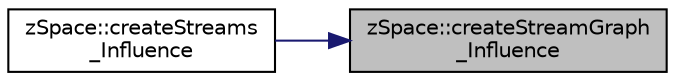 digraph "zSpace::createStreamGraph_Influence"
{
 // LATEX_PDF_SIZE
  edge [fontname="Helvetica",fontsize="10",labelfontname="Helvetica",labelfontsize="10"];
  node [fontname="Helvetica",fontsize="10",shape=record];
  rankdir="RL";
  Node79 [label="zSpace::createStreamGraph\l_Influence",height=0.2,width=0.4,color="black", fillcolor="grey75", style="filled", fontcolor="black",tooltip="This method creates a single stream line as a graph."];
  Node79 -> Node80 [dir="back",color="midnightblue",fontsize="10",style="solid",fontname="Helvetica"];
  Node80 [label="zSpace::createStreams\l_Influence",height=0.2,width=0.4,color="black", fillcolor="white", style="filled",URL="$group__z_stream_lines2_d.html#ga6cbceb22b0a8b3764486c381db97fc22",tooltip="This method creates the stream lines and stores them as a graph."];
}

